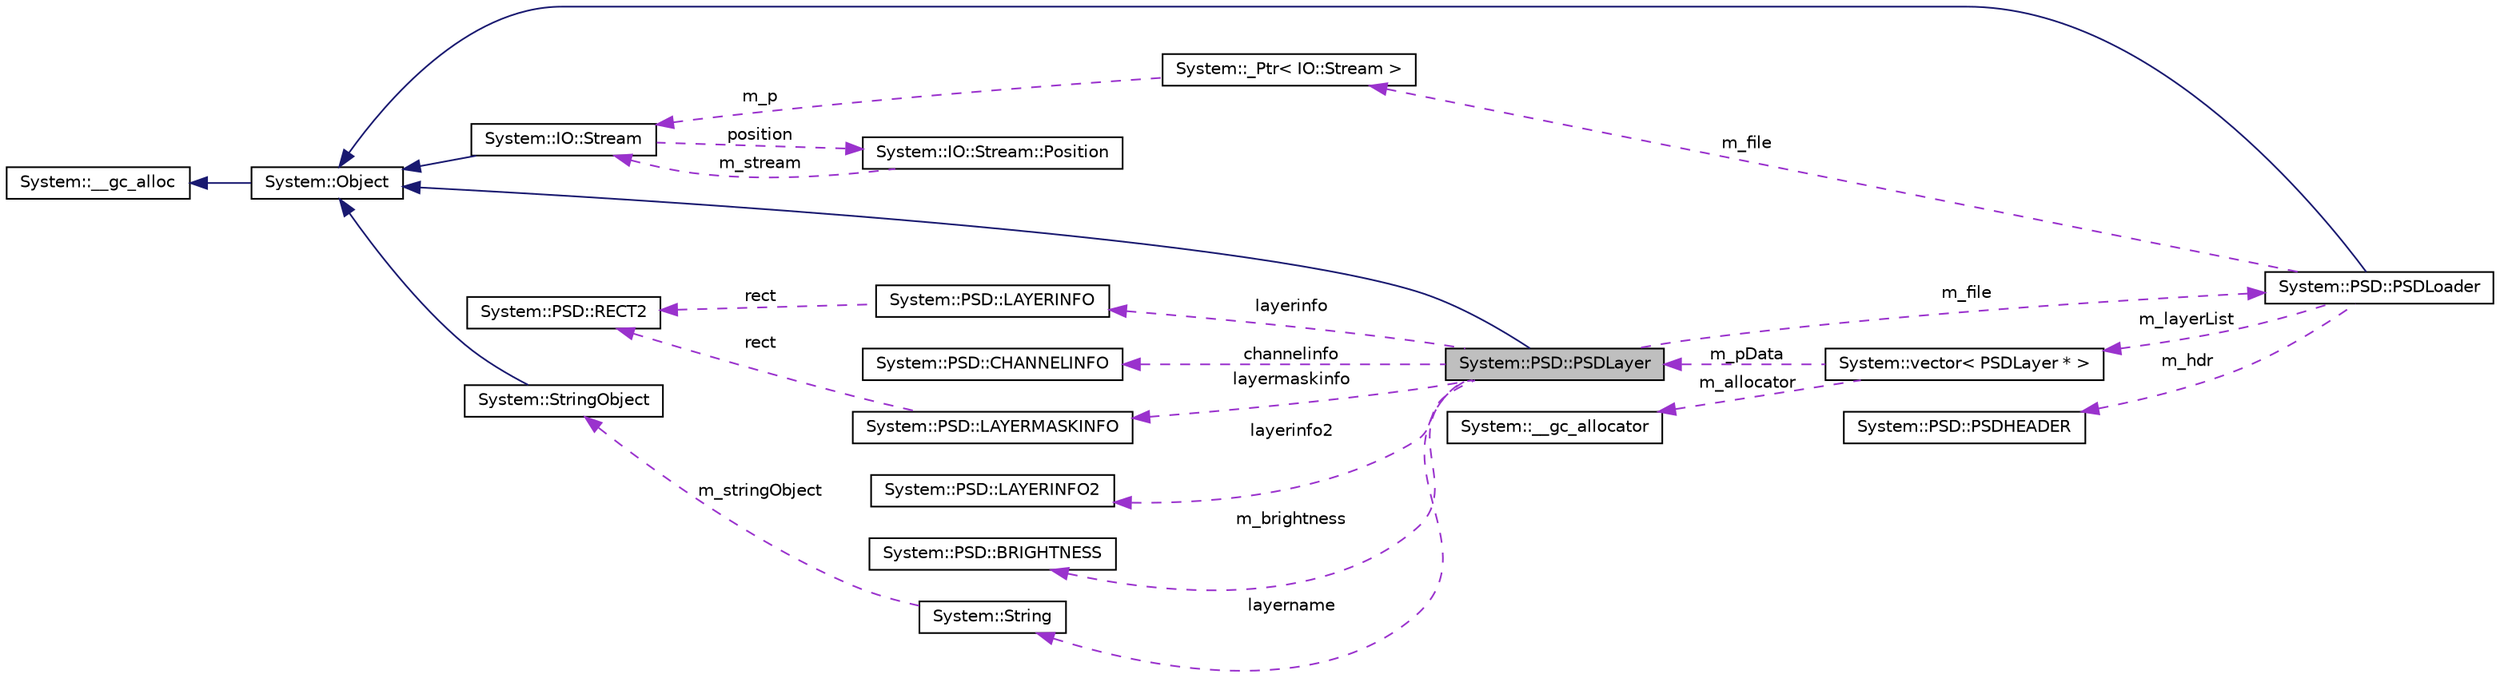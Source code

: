 digraph G
{
  edge [fontname="Helvetica",fontsize="10",labelfontname="Helvetica",labelfontsize="10"];
  node [fontname="Helvetica",fontsize="10",shape=record];
  rankdir="LR";
  Node1 [label="System::PSD::PSDLayer",height=0.2,width=0.4,color="black", fillcolor="grey75", style="filled" fontcolor="black"];
  Node2 -> Node1 [dir="back",color="midnightblue",fontsize="10",style="solid",fontname="Helvetica"];
  Node2 [label="System::Object",height=0.2,width=0.4,color="black", fillcolor="white", style="filled",URL="$class_system_1_1_object.html"];
  Node3 -> Node2 [dir="back",color="midnightblue",fontsize="10",style="solid",fontname="Helvetica"];
  Node3 [label="System::__gc_alloc",height=0.2,width=0.4,color="black", fillcolor="white", style="filled",URL="$class_system_1_1____gc__alloc.html"];
  Node4 -> Node1 [dir="back",color="darkorchid3",fontsize="10",style="dashed",label=" layerinfo2" ,fontname="Helvetica"];
  Node4 [label="System::PSD::LAYERINFO2",height=0.2,width=0.4,color="black", fillcolor="white", style="filled",URL="$struct_system_1_1_p_s_d_1_1_l_a_y_e_r_i_n_f_o2.html"];
  Node5 -> Node1 [dir="back",color="darkorchid3",fontsize="10",style="dashed",label=" m_brightness" ,fontname="Helvetica"];
  Node5 [label="System::PSD::BRIGHTNESS",height=0.2,width=0.4,color="black", fillcolor="white", style="filled",URL="$struct_system_1_1_p_s_d_1_1_b_r_i_g_h_t_n_e_s_s.html"];
  Node6 -> Node1 [dir="back",color="darkorchid3",fontsize="10",style="dashed",label=" layermaskinfo" ,fontname="Helvetica"];
  Node6 [label="System::PSD::LAYERMASKINFO",height=0.2,width=0.4,color="black", fillcolor="white", style="filled",URL="$struct_system_1_1_p_s_d_1_1_l_a_y_e_r_m_a_s_k_i_n_f_o.html"];
  Node7 -> Node6 [dir="back",color="darkorchid3",fontsize="10",style="dashed",label=" rect" ,fontname="Helvetica"];
  Node7 [label="System::PSD::RECT2",height=0.2,width=0.4,color="black", fillcolor="white", style="filled",URL="$struct_system_1_1_p_s_d_1_1_r_e_c_t2.html"];
  Node8 -> Node1 [dir="back",color="darkorchid3",fontsize="10",style="dashed",label=" m_file" ,fontname="Helvetica"];
  Node8 [label="System::PSD::PSDLoader",height=0.2,width=0.4,color="black", fillcolor="white", style="filled",URL="$class_system_1_1_p_s_d_1_1_p_s_d_loader.html"];
  Node2 -> Node8 [dir="back",color="midnightblue",fontsize="10",style="solid",fontname="Helvetica"];
  Node9 -> Node8 [dir="back",color="darkorchid3",fontsize="10",style="dashed",label=" m_hdr" ,fontname="Helvetica"];
  Node9 [label="System::PSD::PSDHEADER",height=0.2,width=0.4,color="black", fillcolor="white", style="filled",URL="$struct_system_1_1_p_s_d_1_1_p_s_d_h_e_a_d_e_r.html"];
  Node10 -> Node8 [dir="back",color="darkorchid3",fontsize="10",style="dashed",label=" m_layerList" ,fontname="Helvetica"];
  Node10 [label="System::vector\< PSDLayer * \>",height=0.2,width=0.4,color="black", fillcolor="white", style="filled",URL="$class_system_1_1vector.html"];
  Node11 -> Node10 [dir="back",color="darkorchid3",fontsize="10",style="dashed",label=" m_allocator" ,fontname="Helvetica"];
  Node11 [label="System::__gc_allocator",height=0.2,width=0.4,color="black", fillcolor="white", style="filled",URL="$class_system_1_1____gc__allocator.html"];
  Node1 -> Node10 [dir="back",color="darkorchid3",fontsize="10",style="dashed",label=" m_pData" ,fontname="Helvetica"];
  Node12 -> Node8 [dir="back",color="darkorchid3",fontsize="10",style="dashed",label=" m_file" ,fontname="Helvetica"];
  Node12 [label="System::_Ptr\< IO::Stream \>",height=0.2,width=0.4,color="black", fillcolor="white", style="filled",URL="$class_system_1_1___ptr.html"];
  Node13 -> Node12 [dir="back",color="darkorchid3",fontsize="10",style="dashed",label=" m_p" ,fontname="Helvetica"];
  Node13 [label="System::IO::Stream",height=0.2,width=0.4,color="black", fillcolor="white", style="filled",URL="$class_system_1_1_i_o_1_1_stream.html"];
  Node2 -> Node13 [dir="back",color="midnightblue",fontsize="10",style="solid",fontname="Helvetica"];
  Node14 -> Node13 [dir="back",color="darkorchid3",fontsize="10",style="dashed",label=" position" ,fontname="Helvetica"];
  Node14 [label="System::IO::Stream::Position",height=0.2,width=0.4,color="black", fillcolor="white", style="filled",URL="$class_system_1_1_i_o_1_1_stream_1_1_position.html"];
  Node13 -> Node14 [dir="back",color="darkorchid3",fontsize="10",style="dashed",label=" m_stream" ,fontname="Helvetica"];
  Node15 -> Node1 [dir="back",color="darkorchid3",fontsize="10",style="dashed",label=" channelinfo" ,fontname="Helvetica"];
  Node15 [label="System::PSD::CHANNELINFO",height=0.2,width=0.4,color="black", fillcolor="white", style="filled",URL="$struct_system_1_1_p_s_d_1_1_c_h_a_n_n_e_l_i_n_f_o.html"];
  Node16 -> Node1 [dir="back",color="darkorchid3",fontsize="10",style="dashed",label=" layername" ,fontname="Helvetica"];
  Node16 [label="System::String",height=0.2,width=0.4,color="black", fillcolor="white", style="filled",URL="$class_system_1_1_string.html"];
  Node17 -> Node16 [dir="back",color="darkorchid3",fontsize="10",style="dashed",label=" m_stringObject" ,fontname="Helvetica"];
  Node17 [label="System::StringObject",height=0.2,width=0.4,color="black", fillcolor="white", style="filled",URL="$class_system_1_1_string_object.html"];
  Node2 -> Node17 [dir="back",color="midnightblue",fontsize="10",style="solid",fontname="Helvetica"];
  Node18 -> Node1 [dir="back",color="darkorchid3",fontsize="10",style="dashed",label=" layerinfo" ,fontname="Helvetica"];
  Node18 [label="System::PSD::LAYERINFO",height=0.2,width=0.4,color="black", fillcolor="white", style="filled",URL="$struct_system_1_1_p_s_d_1_1_l_a_y_e_r_i_n_f_o.html"];
  Node7 -> Node18 [dir="back",color="darkorchid3",fontsize="10",style="dashed",label=" rect" ,fontname="Helvetica"];
}
